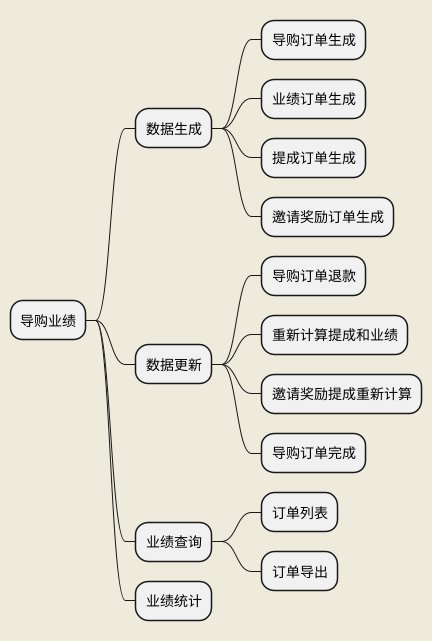 @startmindmap

skinparam backgroundColor #EEEBDC

skinparam sequence {
    LifeLineBackgroundColor grey
}


* 导购业绩


** 数据生成
*** 导购订单生成
*** 业绩订单生成
*** 提成订单生成
*** 邀请奖励订单生成

** 数据更新
*** 导购订单退款
*** 重新计算提成和业绩
*** 邀请奖励提成重新计算
*** 导购订单完成

** 业绩查询
*** 订单列表
*** 订单导出

** 业绩统计


@endmindmap